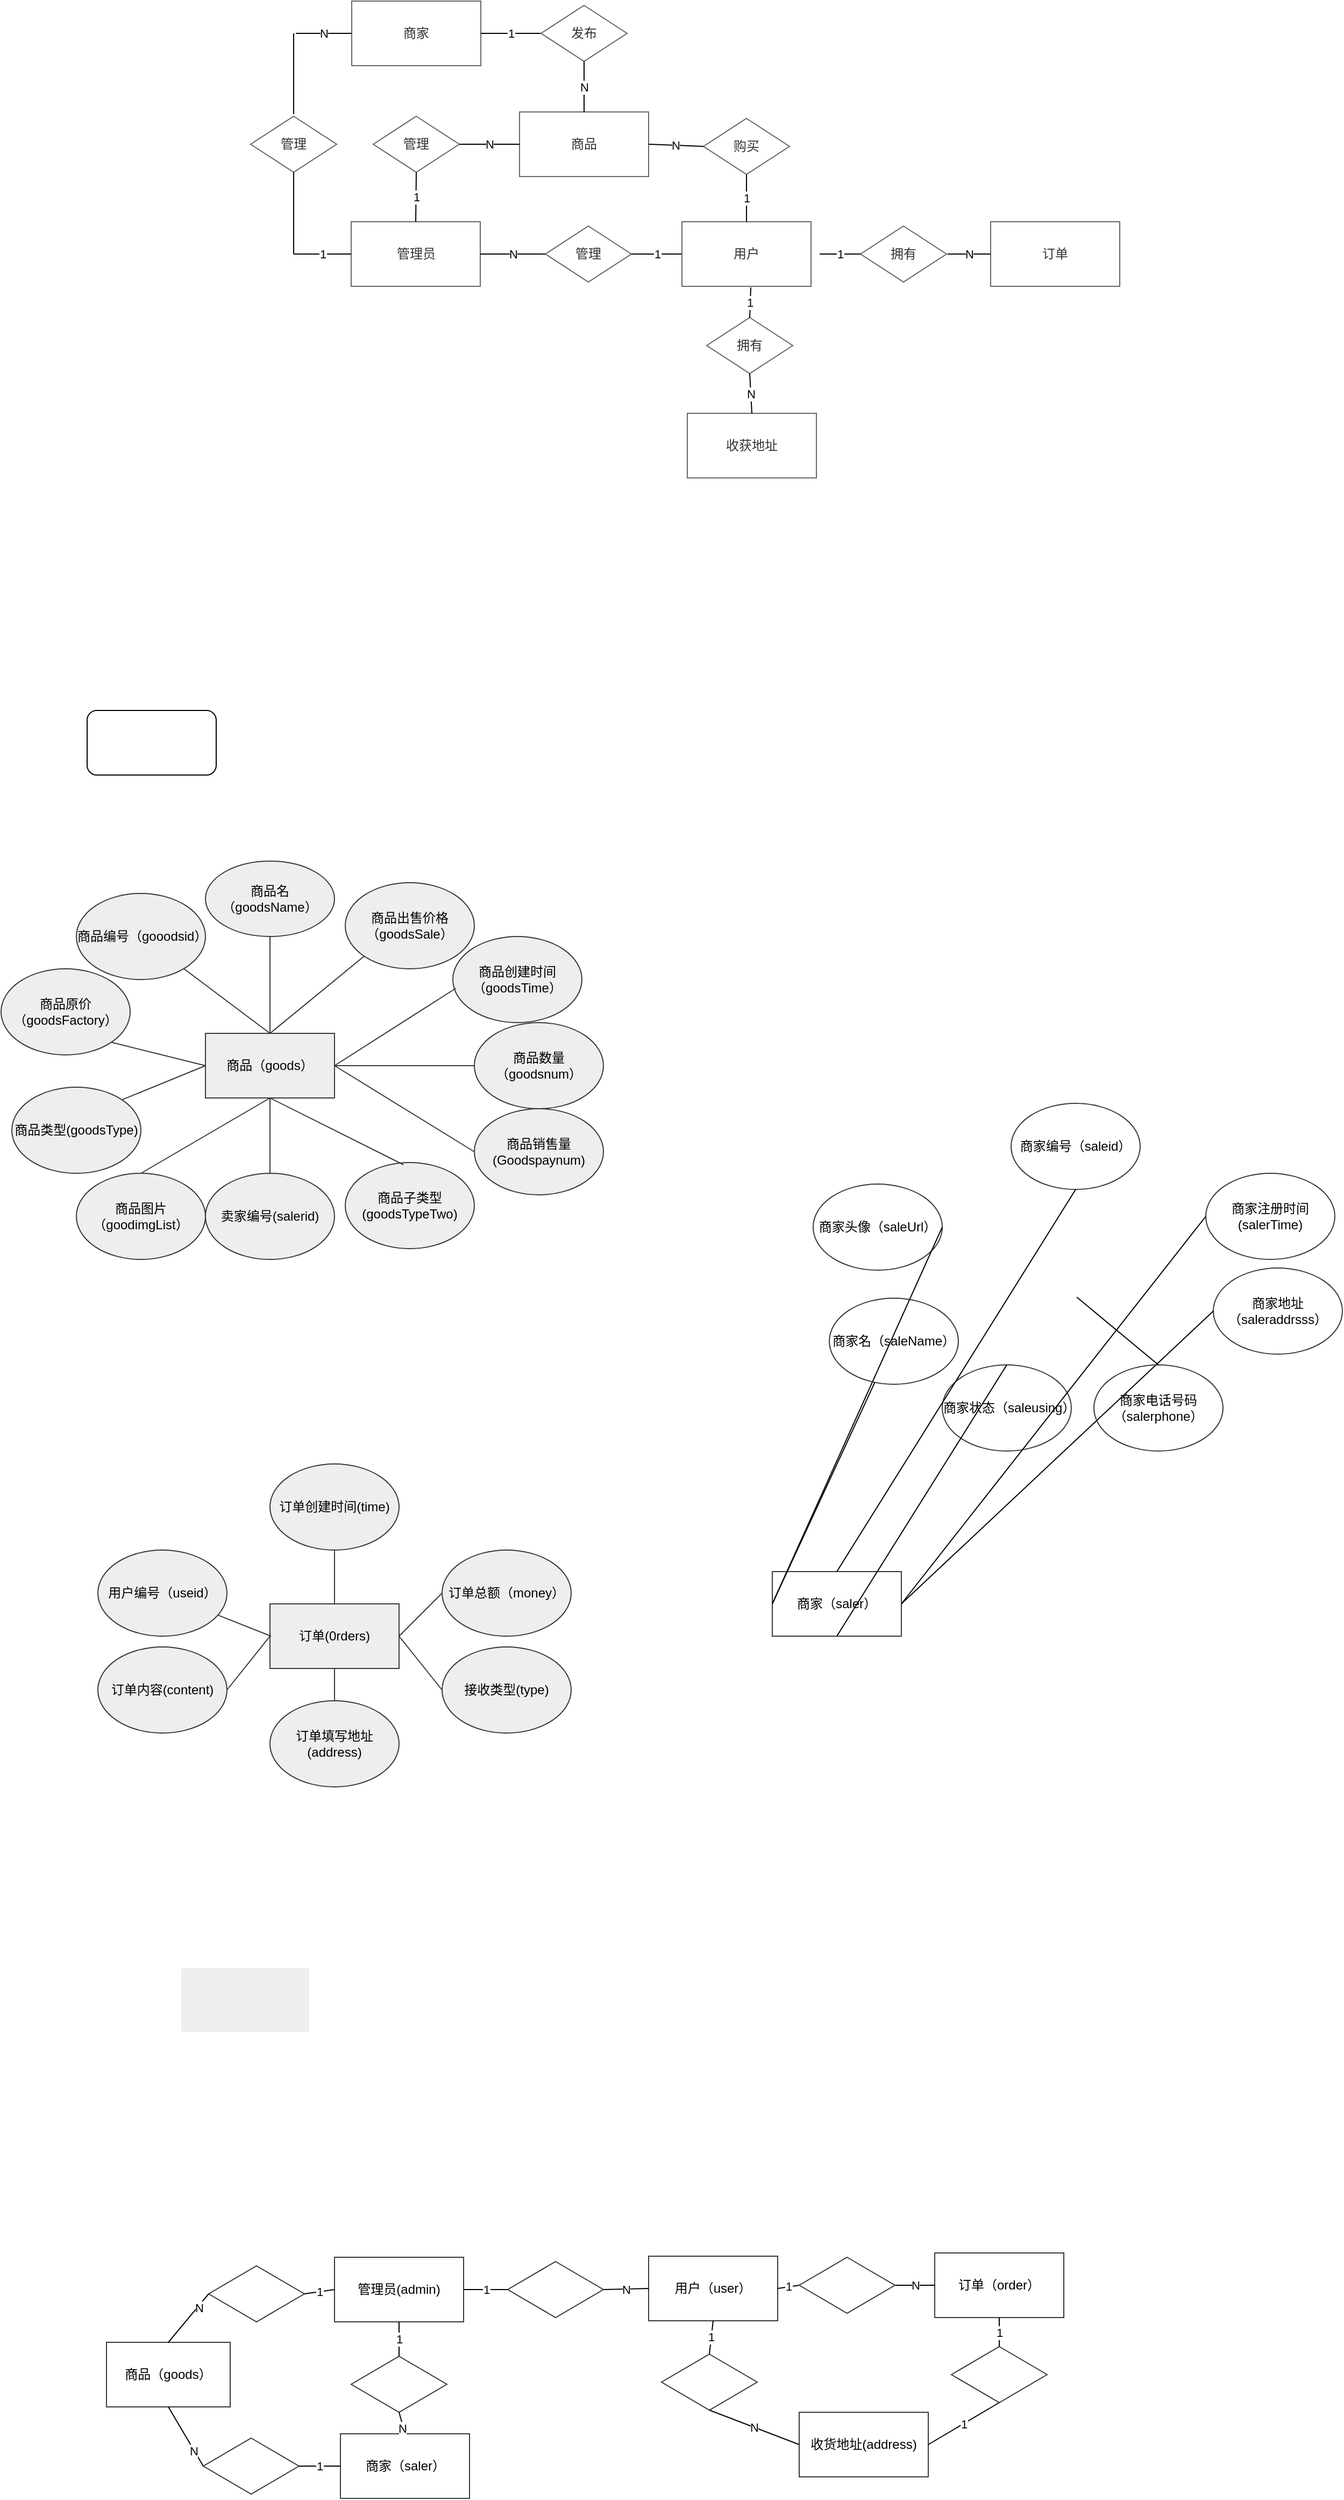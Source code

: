 <mxfile>
    <diagram id="AfOaJva0soYfYB4O5fnT" name="第 1 页">
        <mxGraphModel dx="1163" dy="1450" grid="0" gridSize="10" guides="1" tooltips="1" connect="1" arrows="1" fold="1" page="0" pageScale="1" pageWidth="827" pageHeight="1169" background="#FFFFFF" math="0" shadow="0">
            <root>
                <mxCell id="0"/>
                <mxCell id="1" parent="0"/>
                <mxCell id="2" value="" style="rounded=1;whiteSpace=wrap;html=1;" parent="1" vertex="1">
                    <mxGeometry x="200" y="50" width="120" height="60" as="geometry"/>
                </mxCell>
                <mxCell id="3" value="商品（goods）" style="rounded=0;whiteSpace=wrap;html=1;fillColor=#eeeeee;strokeColor=#36393d;fontColor=#000000;" parent="1" vertex="1">
                    <mxGeometry x="310" y="350" width="120" height="60" as="geometry"/>
                </mxCell>
                <mxCell id="4" value="商品原价（goodsFactory）" style="ellipse;whiteSpace=wrap;html=1;fillColor=#eeeeee;strokeColor=#36393d;fontColor=#000000;" parent="1" vertex="1">
                    <mxGeometry x="120" y="290" width="120" height="80" as="geometry"/>
                </mxCell>
                <mxCell id="5" value="商品名（goodsName）" style="ellipse;whiteSpace=wrap;html=1;fillColor=#eeeeee;strokeColor=#36393d;fontColor=#000000;" parent="1" vertex="1">
                    <mxGeometry x="310" y="190" width="120" height="70" as="geometry"/>
                </mxCell>
                <mxCell id="6" value="商品销售量(Goodspaynum)" style="ellipse;whiteSpace=wrap;html=1;fillColor=#eeeeee;strokeColor=#36393d;fontColor=#000000;" parent="1" vertex="1">
                    <mxGeometry x="560" y="420" width="120" height="80" as="geometry"/>
                </mxCell>
                <mxCell id="10" value="" style="endArrow=none;html=1;exitX=0.5;exitY=0;exitDx=0;exitDy=0;entryX=0.5;entryY=1;entryDx=0;entryDy=0;fillColor=#eeeeee;strokeColor=#36393d;fontColor=#000000;" parent="1" source="3" target="5" edge="1">
                    <mxGeometry width="50" height="50" relative="1" as="geometry">
                        <mxPoint x="320" y="360" as="sourcePoint"/>
                        <mxPoint x="370" y="310" as="targetPoint"/>
                    </mxGeometry>
                </mxCell>
                <mxCell id="11" value="" style="endArrow=none;html=1;entryX=0;entryY=0.5;entryDx=0;entryDy=0;fillColor=#eeeeee;strokeColor=#36393d;fontColor=#000000;" parent="1" target="6" edge="1">
                    <mxGeometry width="50" height="50" relative="1" as="geometry">
                        <mxPoint x="430" y="380" as="sourcePoint"/>
                        <mxPoint x="480" y="330" as="targetPoint"/>
                    </mxGeometry>
                </mxCell>
                <mxCell id="12" value="" style="endArrow=none;html=1;entryX=0;entryY=0.5;entryDx=0;entryDy=0;exitX=1;exitY=1;exitDx=0;exitDy=0;fillColor=#eeeeee;strokeColor=#36393d;fontColor=#000000;" parent="1" source="4" target="3" edge="1">
                    <mxGeometry width="50" height="50" relative="1" as="geometry">
                        <mxPoint x="270" y="380" as="sourcePoint"/>
                        <mxPoint x="320" y="330" as="targetPoint"/>
                    </mxGeometry>
                </mxCell>
                <mxCell id="13" value="商品图片（goodimgList）" style="ellipse;whiteSpace=wrap;html=1;fillColor=#eeeeee;strokeColor=#36393d;fontColor=#000000;" parent="1" vertex="1">
                    <mxGeometry x="190" y="480" width="120" height="80" as="geometry"/>
                </mxCell>
                <mxCell id="14" value="" style="endArrow=none;html=1;entryX=0.5;entryY=1;entryDx=0;entryDy=0;exitX=0.5;exitY=0;exitDx=0;exitDy=0;fillColor=#eeeeee;strokeColor=#36393d;fontColor=#000000;" parent="1" source="13" target="3" edge="1">
                    <mxGeometry width="50" height="50" relative="1" as="geometry">
                        <mxPoint x="364" y="457" as="sourcePoint"/>
                        <mxPoint x="440" y="280" as="targetPoint"/>
                    </mxGeometry>
                </mxCell>
                <mxCell id="24" value="卖家编号(salerid)" style="ellipse;whiteSpace=wrap;html=1;fillColor=#eeeeee;strokeColor=#36393d;fontColor=#000000;" parent="1" vertex="1">
                    <mxGeometry x="310" y="480" width="120" height="80" as="geometry"/>
                </mxCell>
                <mxCell id="25" value="" style="endArrow=none;html=1;fillColor=#eeeeee;strokeColor=#36393d;fontColor=#000000;" parent="1" source="24" edge="1">
                    <mxGeometry width="50" height="50" relative="1" as="geometry">
                        <mxPoint x="400" y="460" as="sourcePoint"/>
                        <mxPoint x="370" y="410" as="targetPoint"/>
                    </mxGeometry>
                </mxCell>
                <mxCell id="26" value="商品编号（gooodsid）" style="ellipse;whiteSpace=wrap;html=1;fillColor=#eeeeee;strokeColor=#36393d;fontColor=#000000;" parent="1" vertex="1">
                    <mxGeometry x="190" y="220" width="120" height="80" as="geometry"/>
                </mxCell>
                <mxCell id="27" value="" style="endArrow=none;html=1;fillColor=#eeeeee;strokeColor=#36393d;fontColor=#000000;" parent="1" source="26" edge="1">
                    <mxGeometry width="50" height="50" relative="1" as="geometry">
                        <mxPoint x="290" y="370" as="sourcePoint"/>
                        <mxPoint x="370" y="350" as="targetPoint"/>
                    </mxGeometry>
                </mxCell>
                <mxCell id="28" value="商品出售价格（goodsSale）" style="ellipse;whiteSpace=wrap;html=1;shadow=0;fillColor=#eeeeee;strokeColor=#36393d;fontColor=#000000;" parent="1" vertex="1">
                    <mxGeometry x="440" y="210" width="120" height="80" as="geometry"/>
                </mxCell>
                <mxCell id="29" value="" style="endArrow=none;html=1;exitX=0.5;exitY=0;exitDx=0;exitDy=0;entryX=0;entryY=1;entryDx=0;entryDy=0;fillColor=#eeeeee;strokeColor=#36393d;fontColor=#000000;" parent="1" source="3" target="28" edge="1">
                    <mxGeometry width="50" height="50" relative="1" as="geometry">
                        <mxPoint x="420" y="370" as="sourcePoint"/>
                        <mxPoint x="470" y="320" as="targetPoint"/>
                    </mxGeometry>
                </mxCell>
                <mxCell id="30" value="商品类型(goodsType)" style="ellipse;whiteSpace=wrap;html=1;fillColor=#eeeeee;strokeColor=#36393d;fontColor=#000000;" parent="1" vertex="1">
                    <mxGeometry x="130" y="400" width="120" height="80" as="geometry"/>
                </mxCell>
                <mxCell id="31" value="商品子类型(goodsTypeTwo)" style="ellipse;whiteSpace=wrap;html=1;fillColor=#eeeeee;strokeColor=#36393d;fontColor=#000000;" parent="1" vertex="1">
                    <mxGeometry x="440" y="470" width="120" height="80" as="geometry"/>
                </mxCell>
                <mxCell id="32" value="" style="endArrow=none;html=1;exitX=1;exitY=0;exitDx=0;exitDy=0;entryX=0;entryY=0.5;entryDx=0;entryDy=0;fillColor=#eeeeee;strokeColor=#36393d;fontColor=#000000;" parent="1" source="30" target="3" edge="1">
                    <mxGeometry width="50" height="50" relative="1" as="geometry">
                        <mxPoint x="240" y="450" as="sourcePoint"/>
                        <mxPoint x="290" y="400" as="targetPoint"/>
                    </mxGeometry>
                </mxCell>
                <mxCell id="33" value="" style="endArrow=none;html=1;exitX=0.45;exitY=0.025;exitDx=0;exitDy=0;exitPerimeter=0;fillColor=#eeeeee;strokeColor=#36393d;fontColor=#000000;" parent="1" source="31" edge="1">
                    <mxGeometry width="50" height="50" relative="1" as="geometry">
                        <mxPoint x="390" y="370" as="sourcePoint"/>
                        <mxPoint x="370" y="410" as="targetPoint"/>
                    </mxGeometry>
                </mxCell>
                <mxCell id="34" value="商品数量（goodsnum）" style="ellipse;whiteSpace=wrap;html=1;fillColor=#eeeeee;strokeColor=#36393d;fontColor=#000000;" parent="1" vertex="1">
                    <mxGeometry x="560" y="340" width="120" height="80" as="geometry"/>
                </mxCell>
                <mxCell id="35" value="商品创建时间（goodsTime）" style="ellipse;whiteSpace=wrap;html=1;fillColor=#eeeeee;strokeColor=#36393d;fontColor=#000000;" parent="1" vertex="1">
                    <mxGeometry x="540" y="260" width="120" height="80" as="geometry"/>
                </mxCell>
                <mxCell id="37" value="" style="endArrow=none;html=1;entryX=0;entryY=0.5;entryDx=0;entryDy=0;exitX=1;exitY=0.5;exitDx=0;exitDy=0;fillColor=#eeeeee;strokeColor=#36393d;fontColor=#000000;" parent="1" source="3" target="34" edge="1">
                    <mxGeometry width="50" height="50" relative="1" as="geometry">
                        <mxPoint x="390" y="360" as="sourcePoint"/>
                        <mxPoint x="440" y="310" as="targetPoint"/>
                    </mxGeometry>
                </mxCell>
                <mxCell id="38" value="" style="endArrow=none;html=1;entryX=0.025;entryY=0.6;entryDx=0;entryDy=0;entryPerimeter=0;exitX=1;exitY=0.5;exitDx=0;exitDy=0;fillColor=#eeeeee;strokeColor=#36393d;fontColor=#000000;" parent="1" source="3" target="35" edge="1">
                    <mxGeometry width="50" height="50" relative="1" as="geometry">
                        <mxPoint x="390" y="360" as="sourcePoint"/>
                        <mxPoint x="440" y="310" as="targetPoint"/>
                    </mxGeometry>
                </mxCell>
                <mxCell id="39" value="订单(0rders)" style="rounded=0;whiteSpace=wrap;html=1;fillColor=#eeeeee;strokeColor=#36393d;fontColor=#000000;" parent="1" vertex="1">
                    <mxGeometry x="370" y="880" width="120" height="60" as="geometry"/>
                </mxCell>
                <mxCell id="40" value="订单内容(content)" style="ellipse;whiteSpace=wrap;html=1;fillColor=#eeeeee;strokeColor=#36393d;fontColor=#000000;" parent="1" vertex="1">
                    <mxGeometry x="210" y="920" width="120" height="80" as="geometry"/>
                </mxCell>
                <mxCell id="41" value="订单填写地址(address)" style="ellipse;whiteSpace=wrap;html=1;fillColor=#eeeeee;strokeColor=#36393d;fontColor=#000000;" parent="1" vertex="1">
                    <mxGeometry x="370" y="970" width="120" height="80" as="geometry"/>
                </mxCell>
                <mxCell id="42" value="接收类型(type)" style="ellipse;whiteSpace=wrap;html=1;fillColor=#eeeeee;strokeColor=#36393d;fontColor=#000000;" parent="1" vertex="1">
                    <mxGeometry x="530" y="920" width="120" height="80" as="geometry"/>
                </mxCell>
                <mxCell id="44" value="订单创建时间(time)" style="ellipse;whiteSpace=wrap;html=1;fillColor=#eeeeee;strokeColor=#36393d;fontColor=#000000;" parent="1" vertex="1">
                    <mxGeometry x="370" y="750" width="120" height="80" as="geometry"/>
                </mxCell>
                <mxCell id="45" value="" style="endArrow=none;html=1;exitX=1;exitY=0.5;exitDx=0;exitDy=0;entryX=0;entryY=0.5;entryDx=0;entryDy=0;fillColor=#eeeeee;strokeColor=#36393d;fontColor=#000000;" parent="1" source="40" target="39" edge="1">
                    <mxGeometry width="50" height="50" relative="1" as="geometry">
                        <mxPoint x="370" y="950" as="sourcePoint"/>
                        <mxPoint x="420" y="900" as="targetPoint"/>
                    </mxGeometry>
                </mxCell>
                <mxCell id="46" value="" style="endArrow=none;html=1;entryX=0.5;entryY=1;entryDx=0;entryDy=0;fillColor=#eeeeee;strokeColor=#36393d;fontColor=#000000;" parent="1" target="39" edge="1">
                    <mxGeometry width="50" height="50" relative="1" as="geometry">
                        <mxPoint x="430" y="970" as="sourcePoint"/>
                        <mxPoint x="430" y="950" as="targetPoint"/>
                    </mxGeometry>
                </mxCell>
                <mxCell id="47" value="" style="endArrow=none;html=1;entryX=0.5;entryY=1;entryDx=0;entryDy=0;fillColor=#eeeeee;strokeColor=#36393d;fontColor=#000000;" parent="1" target="44" edge="1">
                    <mxGeometry width="50" height="50" relative="1" as="geometry">
                        <mxPoint x="430" y="880" as="sourcePoint"/>
                        <mxPoint x="380" y="820" as="targetPoint"/>
                    </mxGeometry>
                </mxCell>
                <mxCell id="48" value="" style="endArrow=none;html=1;exitX=0;exitY=0.5;exitDx=0;exitDy=0;entryX=1;entryY=0.5;entryDx=0;entryDy=0;fillColor=#eeeeee;strokeColor=#36393d;fontColor=#000000;" parent="1" source="42" target="39" edge="1">
                    <mxGeometry width="50" height="50" relative="1" as="geometry">
                        <mxPoint x="370" y="950" as="sourcePoint"/>
                        <mxPoint x="420" y="900" as="targetPoint"/>
                    </mxGeometry>
                </mxCell>
                <mxCell id="49" value="用户编号（useid）" style="ellipse;whiteSpace=wrap;html=1;fillColor=#eeeeee;strokeColor=#36393d;fontColor=#000000;" parent="1" vertex="1">
                    <mxGeometry x="210" y="830" width="120" height="80" as="geometry"/>
                </mxCell>
                <mxCell id="50" value="订单总额（money）" style="ellipse;whiteSpace=wrap;html=1;fillColor=#eeeeee;strokeColor=#36393d;fontColor=#000000;" parent="1" vertex="1">
                    <mxGeometry x="530" y="830" width="120" height="80" as="geometry"/>
                </mxCell>
                <mxCell id="51" value="" style="endArrow=none;html=1;fillColor=#eeeeee;strokeColor=#36393d;fontColor=#000000;" parent="1" source="49" edge="1">
                    <mxGeometry width="50" height="50" relative="1" as="geometry">
                        <mxPoint x="320" y="900" as="sourcePoint"/>
                        <mxPoint x="371" y="910" as="targetPoint"/>
                    </mxGeometry>
                </mxCell>
                <mxCell id="52" value="" style="endArrow=none;html=1;exitX=1;exitY=0.5;exitDx=0;exitDy=0;entryX=0;entryY=0.5;entryDx=0;entryDy=0;fillColor=#eeeeee;strokeColor=#36393d;fontColor=#000000;" parent="1" source="39" target="50" edge="1">
                    <mxGeometry width="50" height="50" relative="1" as="geometry">
                        <mxPoint x="500" y="910" as="sourcePoint"/>
                        <mxPoint x="550" y="860" as="targetPoint"/>
                    </mxGeometry>
                </mxCell>
                <mxCell id="53" value="商家（saler）" style="rounded=0;whiteSpace=wrap;html=1;shadow=0;strokeColor=#36393d;fontColor=#000000;fillColor=none;" parent="1" vertex="1">
                    <mxGeometry x="837" y="850" width="120" height="60" as="geometry"/>
                </mxCell>
                <mxCell id="54" value="商家头像（saleUrl）" style="ellipse;whiteSpace=wrap;html=1;shadow=0;strokeColor=#36393d;fontColor=#000000;fillColor=none;" parent="1" vertex="1">
                    <mxGeometry x="875" y="490" width="120" height="80" as="geometry"/>
                </mxCell>
                <mxCell id="55" value="商家状态（saleusing）" style="ellipse;whiteSpace=wrap;html=1;shadow=0;strokeColor=#36393d;fontColor=#000000;fillColor=none;" parent="1" vertex="1">
                    <mxGeometry x="995" y="658" width="120" height="80" as="geometry"/>
                </mxCell>
                <mxCell id="56" value="商家编号（saleid）" style="ellipse;whiteSpace=wrap;html=1;shadow=0;strokeColor=#36393d;fontColor=#000000;fillColor=none;" parent="1" vertex="1">
                    <mxGeometry x="1059" y="415" width="120" height="80" as="geometry"/>
                </mxCell>
                <mxCell id="57" value="商家注册时间(salerTime)" style="ellipse;whiteSpace=wrap;html=1;shadow=0;strokeColor=#36393d;fontColor=#000000;fillColor=none;" parent="1" vertex="1">
                    <mxGeometry x="1240" y="480" width="120" height="80" as="geometry"/>
                </mxCell>
                <mxCell id="59" value="" style="endArrow=none;html=1;fontColor=#000000;exitX=1;exitY=0.5;exitDx=0;exitDy=0;entryX=0;entryY=0.5;entryDx=0;entryDy=0;strokeColor=#000000;" parent="1" source="54" target="53" edge="1">
                    <mxGeometry width="50" height="50" relative="1" as="geometry">
                        <mxPoint x="991" y="534" as="sourcePoint"/>
                        <mxPoint x="1041" y="484" as="targetPoint"/>
                    </mxGeometry>
                </mxCell>
                <mxCell id="60" value="" style="endArrow=none;html=1;fontColor=#000000;exitX=0.5;exitY=0;exitDx=0;exitDy=0;entryX=0.5;entryY=1;entryDx=0;entryDy=0;strokeColor=#000000;" parent="1" source="55" target="53" edge="1">
                    <mxGeometry width="50" height="50" relative="1" as="geometry">
                        <mxPoint x="981.0" y="572" as="sourcePoint"/>
                        <mxPoint x="1069" y="574" as="targetPoint"/>
                    </mxGeometry>
                </mxCell>
                <mxCell id="62" value="" style="endArrow=none;html=1;fontColor=#000000;exitX=0.5;exitY=1;exitDx=0;exitDy=0;entryX=0.5;entryY=0;entryDx=0;entryDy=0;strokeColor=#000000;" parent="1" source="56" target="53" edge="1">
                    <mxGeometry width="50" height="50" relative="1" as="geometry">
                        <mxPoint x="1001.0" y="592" as="sourcePoint"/>
                        <mxPoint x="1089" y="594" as="targetPoint"/>
                    </mxGeometry>
                </mxCell>
                <mxCell id="63" value="" style="endArrow=none;html=1;fontColor=#000000;exitX=0;exitY=0.5;exitDx=0;exitDy=0;entryX=1;entryY=0.5;entryDx=0;entryDy=0;strokeColor=#000000;" parent="1" source="57" target="53" edge="1">
                    <mxGeometry width="50" height="50" relative="1" as="geometry">
                        <mxPoint x="1011.0" y="602" as="sourcePoint"/>
                        <mxPoint x="1099" y="604" as="targetPoint"/>
                    </mxGeometry>
                </mxCell>
                <mxCell id="64" value="商家地址（saleraddrsss）" style="ellipse;whiteSpace=wrap;html=1;shadow=0;strokeColor=#36393d;fontColor=#000000;fillColor=none;" parent="1" vertex="1">
                    <mxGeometry x="1247" y="568" width="120" height="80" as="geometry"/>
                </mxCell>
                <mxCell id="65" value="商家名（saleName）" style="ellipse;whiteSpace=wrap;html=1;shadow=0;strokeColor=#36393d;fontColor=#000000;fillColor=none;" parent="1" vertex="1">
                    <mxGeometry x="890" y="596" width="120" height="80" as="geometry"/>
                </mxCell>
                <mxCell id="66" value="" style="endArrow=none;html=1;fontColor=#000000;exitX=0;exitY=0.5;exitDx=0;exitDy=0;strokeColor=#000000;" parent="1" source="53" target="65" edge="1">
                    <mxGeometry width="50" height="50" relative="1" as="geometry">
                        <mxPoint x="1056" y="587" as="sourcePoint"/>
                        <mxPoint x="991" y="652" as="targetPoint"/>
                    </mxGeometry>
                </mxCell>
                <mxCell id="67" value="" style="endArrow=none;html=1;fontColor=#000000;exitX=0;exitY=0.5;exitDx=0;exitDy=0;entryX=1;entryY=0.5;entryDx=0;entryDy=0;strokeColor=#000000;" parent="1" source="64" target="53" edge="1">
                    <mxGeometry width="50" height="50" relative="1" as="geometry">
                        <mxPoint x="1264" y="519" as="sourcePoint"/>
                        <mxPoint x="1199" y="584" as="targetPoint"/>
                    </mxGeometry>
                </mxCell>
                <mxCell id="68" value="商家电话号码（salerphone）" style="ellipse;whiteSpace=wrap;html=1;shadow=0;strokeColor=#36393d;fontColor=#000000;fillColor=none;" parent="1" vertex="1">
                    <mxGeometry x="1136" y="658" width="120" height="80" as="geometry"/>
                </mxCell>
                <mxCell id="69" value="" style="endArrow=none;html=1;fontColor=#000000;exitX=0.5;exitY=0;exitDx=0;exitDy=0;strokeColor=#000000;" parent="1" source="68" edge="1">
                    <mxGeometry width="50" height="50" relative="1" as="geometry">
                        <mxPoint x="1065" y="668" as="sourcePoint"/>
                        <mxPoint x="1120" y="595" as="targetPoint"/>
                    </mxGeometry>
                </mxCell>
                <mxCell id="70" value="" style="rounded=0;whiteSpace=wrap;html=1;fillColor=#EEEEEE;strokeColor=#FFFFFF;" parent="1" vertex="1">
                    <mxGeometry x="287" y="1218" width="120" height="60" as="geometry"/>
                </mxCell>
                <mxCell id="71" value="商家（saler）" style="rounded=0;whiteSpace=wrap;html=1;shadow=0;strokeColor=#36393d;fontColor=#000000;fillColor=none;" parent="1" vertex="1">
                    <mxGeometry x="435.5" y="1651" width="120" height="60" as="geometry"/>
                </mxCell>
                <mxCell id="72" value="订单（order）" style="rounded=0;whiteSpace=wrap;html=1;shadow=0;strokeColor=#36393d;fontColor=#000000;fillColor=none;" parent="1" vertex="1">
                    <mxGeometry x="988" y="1483" width="120" height="60" as="geometry"/>
                </mxCell>
                <mxCell id="73" value="收货地址(address)" style="rounded=0;whiteSpace=wrap;html=1;shadow=0;strokeColor=#36393d;fontColor=#000000;fillColor=none;" parent="1" vertex="1">
                    <mxGeometry x="862" y="1631" width="120" height="60" as="geometry"/>
                </mxCell>
                <mxCell id="74" value="用户（user）" style="rounded=0;whiteSpace=wrap;html=1;shadow=0;strokeColor=#36393d;fontColor=#000000;fillColor=none;" parent="1" vertex="1">
                    <mxGeometry x="722" y="1486" width="120" height="60" as="geometry"/>
                </mxCell>
                <mxCell id="75" value="管理员(admin)" style="rounded=0;whiteSpace=wrap;html=1;shadow=0;strokeColor=#36393d;fontColor=#000000;fillColor=none;" parent="1" vertex="1">
                    <mxGeometry x="430" y="1487" width="120" height="60" as="geometry"/>
                </mxCell>
                <mxCell id="76" value="商品（goods）" style="rounded=0;whiteSpace=wrap;html=1;shadow=0;strokeColor=#36393d;fontColor=#000000;fillColor=none;" parent="1" vertex="1">
                    <mxGeometry x="218" y="1566" width="115" height="60" as="geometry"/>
                </mxCell>
                <mxCell id="77" value="" style="rhombus;whiteSpace=wrap;html=1;strokeColor=#36393d;fillColor=#FFFFFF;" parent="1" vertex="1">
                    <mxGeometry x="308" y="1655" width="89" height="52" as="geometry"/>
                </mxCell>
                <mxCell id="79" value="N" style="endArrow=none;html=1;entryX=0;entryY=0.5;entryDx=0;entryDy=0;exitX=1;exitY=0.5;exitDx=0;exitDy=0;" parent="1" source="87" target="72" edge="1">
                    <mxGeometry width="50" height="50" relative="1" as="geometry">
                        <mxPoint x="686" y="1706" as="sourcePoint"/>
                        <mxPoint x="736" y="1656" as="targetPoint"/>
                    </mxGeometry>
                </mxCell>
                <mxCell id="80" value="1" style="endArrow=none;html=1;entryX=1;entryY=0.5;entryDx=0;entryDy=0;exitX=0;exitY=0.5;exitDx=0;exitDy=0;" parent="1" source="87" target="74" edge="1">
                    <mxGeometry width="50" height="50" relative="1" as="geometry">
                        <mxPoint x="686" y="1706" as="sourcePoint"/>
                        <mxPoint x="736" y="1656" as="targetPoint"/>
                    </mxGeometry>
                </mxCell>
                <mxCell id="81" value="1" style="endArrow=none;html=1;exitX=0;exitY=0.5;exitDx=0;exitDy=0;entryX=1;entryY=0.5;entryDx=0;entryDy=0;" parent="1" source="71" target="77" edge="1">
                    <mxGeometry width="50" height="50" relative="1" as="geometry">
                        <mxPoint x="324" y="1773" as="sourcePoint"/>
                        <mxPoint x="374" y="1723" as="targetPoint"/>
                    </mxGeometry>
                </mxCell>
                <mxCell id="82" value="" style="endArrow=none;html=1;exitX=0.5;exitY=1;exitDx=0;exitDy=0;entryX=0;entryY=0.5;entryDx=0;entryDy=0;" parent="1" source="76" target="77" edge="1">
                    <mxGeometry width="50" height="50" relative="1" as="geometry">
                        <mxPoint x="347" y="1661" as="sourcePoint"/>
                        <mxPoint x="426" y="1661" as="targetPoint"/>
                    </mxGeometry>
                </mxCell>
                <mxCell id="83" value="N" style="edgeLabel;html=1;align=center;verticalAlign=middle;resizable=0;points=[];" parent="82" vertex="1" connectable="0">
                    <mxGeometry x="0.474" y="-1" relative="1" as="geometry">
                        <mxPoint as="offset"/>
                    </mxGeometry>
                </mxCell>
                <mxCell id="84" value="" style="rhombus;whiteSpace=wrap;html=1;strokeColor=#36393d;fillColor=#FFFFFF;" parent="1" vertex="1">
                    <mxGeometry x="591" y="1491" width="89" height="52" as="geometry"/>
                </mxCell>
                <mxCell id="85" value="" style="rhombus;whiteSpace=wrap;html=1;strokeColor=#36393d;fillColor=#FFFFFF;" parent="1" vertex="1">
                    <mxGeometry x="734" y="1577" width="89" height="52" as="geometry"/>
                </mxCell>
                <mxCell id="86" value="" style="rhombus;whiteSpace=wrap;html=1;strokeColor=#36393d;fillColor=#FFFFFF;" parent="1" vertex="1">
                    <mxGeometry x="1003.5" y="1570" width="89" height="52" as="geometry"/>
                </mxCell>
                <mxCell id="87" value="" style="rhombus;whiteSpace=wrap;html=1;strokeColor=#36393d;fillColor=#FFFFFF;" parent="1" vertex="1">
                    <mxGeometry x="862" y="1487" width="89" height="52" as="geometry"/>
                </mxCell>
                <mxCell id="89" value="1" style="endArrow=none;html=1;entryX=1;entryY=0.5;entryDx=0;entryDy=0;exitX=0.5;exitY=1;exitDx=0;exitDy=0;" parent="1" source="86" target="73" edge="1">
                    <mxGeometry width="50" height="50" relative="1" as="geometry">
                        <mxPoint x="666" y="1542" as="sourcePoint"/>
                        <mxPoint x="634.5" y="1542" as="targetPoint"/>
                    </mxGeometry>
                </mxCell>
                <mxCell id="90" value="1" style="endArrow=none;html=1;entryX=0.5;entryY=0;entryDx=0;entryDy=0;exitX=0.5;exitY=1;exitDx=0;exitDy=0;" parent="1" source="72" target="86" edge="1">
                    <mxGeometry width="50" height="50" relative="1" as="geometry">
                        <mxPoint x="676" y="1552" as="sourcePoint"/>
                        <mxPoint x="644.5" y="1552" as="targetPoint"/>
                    </mxGeometry>
                </mxCell>
                <mxCell id="92" value="N" style="endArrow=none;html=1;entryX=0;entryY=0.5;entryDx=0;entryDy=0;exitX=0.5;exitY=1;exitDx=0;exitDy=0;" parent="1" source="85" target="73" edge="1">
                    <mxGeometry width="50" height="50" relative="1" as="geometry">
                        <mxPoint x="755" y="1542" as="sourcePoint"/>
                        <mxPoint x="787" y="1542" as="targetPoint"/>
                    </mxGeometry>
                </mxCell>
                <mxCell id="93" value="1" style="endArrow=none;html=1;entryX=0.5;entryY=0;entryDx=0;entryDy=0;exitX=0.5;exitY=1;exitDx=0;exitDy=0;" parent="1" source="74" target="85" edge="1">
                    <mxGeometry width="50" height="50" relative="1" as="geometry">
                        <mxPoint x="666" y="1542" as="sourcePoint"/>
                        <mxPoint x="634.5" y="1542" as="targetPoint"/>
                    </mxGeometry>
                </mxCell>
                <mxCell id="94" value="1" style="endArrow=none;html=1;entryX=1;entryY=0.5;entryDx=0;entryDy=0;exitX=0;exitY=0.5;exitDx=0;exitDy=0;" parent="1" source="84" target="75" edge="1">
                    <mxGeometry width="50" height="50" relative="1" as="geometry">
                        <mxPoint x="574.5" y="1572" as="sourcePoint"/>
                        <mxPoint x="574.5" y="1605" as="targetPoint"/>
                    </mxGeometry>
                </mxCell>
                <mxCell id="95" value="N" style="endArrow=none;html=1;entryX=0;entryY=0.5;entryDx=0;entryDy=0;exitX=1;exitY=0.5;exitDx=0;exitDy=0;" parent="1" source="84" target="74" edge="1">
                    <mxGeometry width="50" height="50" relative="1" as="geometry">
                        <mxPoint x="574.5" y="1657" as="sourcePoint"/>
                        <mxPoint x="670" y="1681" as="targetPoint"/>
                    </mxGeometry>
                </mxCell>
                <mxCell id="96" value="" style="rhombus;whiteSpace=wrap;html=1;strokeColor=#36393d;fillColor=#FFFFFF;" parent="1" vertex="1">
                    <mxGeometry x="313" y="1495" width="89" height="52" as="geometry"/>
                </mxCell>
                <mxCell id="98" value="" style="rhombus;whiteSpace=wrap;html=1;strokeColor=#36393d;fillColor=#FFFFFF;" parent="1" vertex="1">
                    <mxGeometry x="445.5" y="1579" width="89" height="52" as="geometry"/>
                </mxCell>
                <mxCell id="100" value="1" style="endArrow=none;html=1;exitX=0.5;exitY=0;exitDx=0;exitDy=0;entryX=0.5;entryY=1;entryDx=0;entryDy=0;" parent="1" source="98" target="75" edge="1">
                    <mxGeometry width="50" height="50" relative="1" as="geometry">
                        <mxPoint x="465.5" y="1687" as="sourcePoint"/>
                        <mxPoint x="419" y="1689" as="targetPoint"/>
                    </mxGeometry>
                </mxCell>
                <mxCell id="101" value="" style="endArrow=none;html=1;exitX=0.5;exitY=1;exitDx=0;exitDy=0;entryX=0.5;entryY=0;entryDx=0;entryDy=0;" parent="1" source="98" target="71" edge="1">
                    <mxGeometry width="50" height="50" relative="1" as="geometry">
                        <mxPoint x="280" y="1622" as="sourcePoint"/>
                        <mxPoint x="330" y="1689" as="targetPoint"/>
                    </mxGeometry>
                </mxCell>
                <mxCell id="102" value="N" style="edgeLabel;html=1;align=center;verticalAlign=middle;resizable=0;points=[];" parent="101" vertex="1" connectable="0">
                    <mxGeometry x="0.474" y="-1" relative="1" as="geometry">
                        <mxPoint as="offset"/>
                    </mxGeometry>
                </mxCell>
                <mxCell id="105" value="1" style="endArrow=none;html=1;exitX=0;exitY=0.5;exitDx=0;exitDy=0;entryX=1;entryY=0.5;entryDx=0;entryDy=0;" parent="1" source="75" target="96" edge="1">
                    <mxGeometry width="50" height="50" relative="1" as="geometry">
                        <mxPoint x="500" y="1589" as="sourcePoint"/>
                        <mxPoint x="500" y="1557" as="targetPoint"/>
                    </mxGeometry>
                </mxCell>
                <mxCell id="108" value="" style="endArrow=none;html=1;exitX=0.5;exitY=0;exitDx=0;exitDy=0;entryX=0;entryY=0.5;entryDx=0;entryDy=0;" parent="1" source="76" target="96" edge="1">
                    <mxGeometry width="50" height="50" relative="1" as="geometry">
                        <mxPoint x="285.5" y="1636" as="sourcePoint"/>
                        <mxPoint x="330" y="1689" as="targetPoint"/>
                    </mxGeometry>
                </mxCell>
                <mxCell id="109" value="N" style="edgeLabel;html=1;align=center;verticalAlign=middle;resizable=0;points=[];" parent="108" vertex="1" connectable="0">
                    <mxGeometry x="0.474" y="-1" relative="1" as="geometry">
                        <mxPoint as="offset"/>
                    </mxGeometry>
                </mxCell>
                <mxCell id="110" value="管理员" style="rounded=0;whiteSpace=wrap;html=1;strokeColor=#666666;fontColor=#333333;fillColor=#FFFFFF;gradientColor=#FFFFFF;" vertex="1" parent="1">
                    <mxGeometry x="445.5" y="-404" width="120" height="60" as="geometry"/>
                </mxCell>
                <mxCell id="112" value="管理" style="rhombus;whiteSpace=wrap;html=1;strokeColor=#666666;fontColor=#333333;labelBackgroundColor=#ffffff;labelBorderColor=#FFFFFF;fillColor=#FFFFFF;" vertex="1" parent="1">
                    <mxGeometry x="626" y="-400" width="80" height="52" as="geometry"/>
                </mxCell>
                <mxCell id="113" value="N" style="endArrow=none;html=1;exitX=1;exitY=0.5;exitDx=0;exitDy=0;entryX=0;entryY=0.5;entryDx=0;entryDy=0;strokeColor=#000000;labelBackgroundColor=#FFFFFF;fontColor=#000000;" edge="1" parent="1" source="110" target="112">
                    <mxGeometry width="50" height="50" relative="1" as="geometry">
                        <mxPoint x="686" y="-211" as="sourcePoint"/>
                        <mxPoint x="736" y="-261" as="targetPoint"/>
                    </mxGeometry>
                </mxCell>
                <mxCell id="114" value="1" style="endArrow=none;html=1;exitX=1;exitY=0.5;exitDx=0;exitDy=0;strokeColor=#000000;labelBackgroundColor=#FFFFFF;fontColor=#000000;entryX=0;entryY=0.5;entryDx=0;entryDy=0;" edge="1" parent="1" source="112" target="115">
                    <mxGeometry width="50" height="50" relative="1" as="geometry">
                        <mxPoint x="570" y="-366" as="sourcePoint"/>
                        <mxPoint x="784" y="-376" as="targetPoint"/>
                    </mxGeometry>
                </mxCell>
                <mxCell id="115" value="用户" style="rounded=0;whiteSpace=wrap;html=1;strokeColor=#666666;fontColor=#333333;fillColor=#FFFFFF;gradientColor=#FFFFFF;" vertex="1" parent="1">
                    <mxGeometry x="753" y="-404" width="120" height="60" as="geometry"/>
                </mxCell>
                <mxCell id="116" value="商家" style="rounded=0;whiteSpace=wrap;html=1;strokeColor=#666666;fontColor=#333333;fillColor=#FFFFFF;gradientColor=#FFFFFF;" vertex="1" parent="1">
                    <mxGeometry x="446" y="-609" width="120" height="60" as="geometry"/>
                </mxCell>
                <mxCell id="117" value="订单" style="rounded=0;whiteSpace=wrap;html=1;strokeColor=#666666;fontColor=#333333;fillColor=#FFFFFF;gradientColor=#FFFFFF;" vertex="1" parent="1">
                    <mxGeometry x="1040" y="-404" width="120" height="60" as="geometry"/>
                </mxCell>
                <mxCell id="118" value="收获地址" style="rounded=0;whiteSpace=wrap;html=1;strokeColor=#666666;fontColor=#333333;fillColor=#FFFFFF;gradientColor=#FFFFFF;" vertex="1" parent="1">
                    <mxGeometry x="758" y="-226" width="120" height="60" as="geometry"/>
                </mxCell>
                <mxCell id="119" value="商品" style="rounded=0;whiteSpace=wrap;html=1;strokeColor=#666666;fontColor=#333333;fillColor=#FFFFFF;gradientColor=#FFFFFF;" vertex="1" parent="1">
                    <mxGeometry x="602" y="-506" width="120" height="60" as="geometry"/>
                </mxCell>
                <mxCell id="121" value="拥有" style="rhombus;whiteSpace=wrap;html=1;strokeColor=#666666;fontColor=#333333;labelBackgroundColor=#ffffff;labelBorderColor=#FFFFFF;fillColor=#FFFFFF;" vertex="1" parent="1">
                    <mxGeometry x="776" y="-315" width="80" height="52" as="geometry"/>
                </mxCell>
                <mxCell id="122" value="管理" style="rhombus;whiteSpace=wrap;html=1;strokeColor=#666666;fontColor=#333333;labelBackgroundColor=#ffffff;labelBorderColor=#FFFFFF;fillColor=#FFFFFF;" vertex="1" parent="1">
                    <mxGeometry x="466" y="-502" width="80" height="52" as="geometry"/>
                </mxCell>
                <mxCell id="123" value="购买" style="rhombus;whiteSpace=wrap;html=1;strokeColor=#666666;fontColor=#333333;labelBackgroundColor=#ffffff;labelBorderColor=#FFFFFF;fillColor=#FFFFFF;" vertex="1" parent="1">
                    <mxGeometry x="773" y="-500" width="80" height="52" as="geometry"/>
                </mxCell>
                <mxCell id="124" value="拥有" style="rhombus;whiteSpace=wrap;html=1;strokeColor=#666666;fontColor=#333333;labelBackgroundColor=#ffffff;labelBorderColor=#FFFFFF;fillColor=#FFFFFF;" vertex="1" parent="1">
                    <mxGeometry x="919" y="-400" width="80" height="52" as="geometry"/>
                </mxCell>
                <mxCell id="126" value="管理" style="rhombus;whiteSpace=wrap;html=1;strokeColor=#666666;fontColor=#333333;labelBackgroundColor=#ffffff;labelBorderColor=#FFFFFF;fillColor=#FFFFFF;" vertex="1" parent="1">
                    <mxGeometry x="352" y="-502" width="80" height="52" as="geometry"/>
                </mxCell>
                <mxCell id="127" value="1" style="endArrow=none;html=1;exitX=0;exitY=0.5;exitDx=0;exitDy=0;strokeColor=#000000;labelBackgroundColor=#FFFFFF;fontColor=#000000;" edge="1" parent="1" source="124">
                    <mxGeometry width="50" height="50" relative="1" as="geometry">
                        <mxPoint x="716" y="-364" as="sourcePoint"/>
                        <mxPoint x="881" y="-374" as="targetPoint"/>
                    </mxGeometry>
                </mxCell>
                <mxCell id="128" value="1" style="endArrow=none;html=1;exitX=0.5;exitY=0;exitDx=0;exitDy=0;strokeColor=#000000;labelBackgroundColor=#FFFFFF;fontColor=#000000;" edge="1" parent="1" source="121">
                    <mxGeometry width="50" height="50" relative="1" as="geometry">
                        <mxPoint x="726" y="-354" as="sourcePoint"/>
                        <mxPoint x="817" y="-343" as="targetPoint"/>
                    </mxGeometry>
                </mxCell>
                <mxCell id="129" value="1" style="endArrow=none;html=1;exitX=0;exitY=0.5;exitDx=0;exitDy=0;strokeColor=#000000;labelBackgroundColor=#FFFFFF;fontColor=#000000;" edge="1" parent="1" source="110">
                    <mxGeometry width="50" height="50" relative="1" as="geometry">
                        <mxPoint x="736" y="-344" as="sourcePoint"/>
                        <mxPoint x="392" y="-374" as="targetPoint"/>
                    </mxGeometry>
                </mxCell>
                <mxCell id="130" value="N" style="endArrow=none;html=1;entryX=0;entryY=0.5;entryDx=0;entryDy=0;strokeColor=#000000;labelBackgroundColor=#FFFFFF;fontColor=#000000;" edge="1" parent="1" target="117">
                    <mxGeometry width="50" height="50" relative="1" as="geometry">
                        <mxPoint x="1000" y="-374" as="sourcePoint"/>
                        <mxPoint x="636" y="-364" as="targetPoint"/>
                    </mxGeometry>
                </mxCell>
                <mxCell id="131" value="N" style="endArrow=none;html=1;entryX=0;entryY=0.5;entryDx=0;entryDy=0;strokeColor=#000000;labelBackgroundColor=#FFFFFF;fontColor=#000000;exitX=1;exitY=0.5;exitDx=0;exitDy=0;" edge="1" parent="1" source="122" target="119">
                    <mxGeometry width="50" height="50" relative="1" as="geometry">
                        <mxPoint x="548" y="-521" as="sourcePoint"/>
                        <mxPoint x="596" y="-521.5" as="targetPoint"/>
                    </mxGeometry>
                </mxCell>
                <mxCell id="132" value="N" style="endArrow=none;html=1;strokeColor=#000000;labelBackgroundColor=#FFFFFF;fontColor=#000000;entryX=0;entryY=0.5;entryDx=0;entryDy=0;" edge="1" parent="1" target="116">
                    <mxGeometry width="50" height="50" relative="1" as="geometry">
                        <mxPoint x="394" y="-579" as="sourcePoint"/>
                        <mxPoint x="455" y="-579" as="targetPoint"/>
                    </mxGeometry>
                </mxCell>
                <mxCell id="133" value="1" style="endArrow=none;html=1;exitX=1;exitY=0.5;exitDx=0;exitDy=0;strokeColor=#000000;labelBackgroundColor=#FFFFFF;fontColor=#000000;entryX=0;entryY=0.5;entryDx=0;entryDy=0;" edge="1" parent="1" source="116" target="137">
                    <mxGeometry width="50" height="50" relative="1" as="geometry">
                        <mxPoint x="716" y="-364" as="sourcePoint"/>
                        <mxPoint x="330" y="-638" as="targetPoint"/>
                    </mxGeometry>
                </mxCell>
                <mxCell id="134" value="1" style="endArrow=none;html=1;exitX=0.5;exitY=0;exitDx=0;exitDy=0;strokeColor=#000000;labelBackgroundColor=#FFFFFF;fontColor=#000000;entryX=0.5;entryY=1;entryDx=0;entryDy=0;" edge="1" parent="1" source="110" target="122">
                    <mxGeometry width="50" height="50" relative="1" as="geometry">
                        <mxPoint x="726" y="-354" as="sourcePoint"/>
                        <mxPoint x="778" y="-354" as="targetPoint"/>
                    </mxGeometry>
                </mxCell>
                <mxCell id="137" value="发布" style="rhombus;whiteSpace=wrap;html=1;strokeColor=#666666;fontColor=#333333;labelBackgroundColor=#ffffff;labelBorderColor=#FFFFFF;fillColor=#FFFFFF;" vertex="1" parent="1">
                    <mxGeometry x="622" y="-605" width="80" height="52" as="geometry"/>
                </mxCell>
                <mxCell id="138" value="N" style="endArrow=none;html=1;exitX=0.5;exitY=0;exitDx=0;exitDy=0;entryX=0.5;entryY=1;entryDx=0;entryDy=0;strokeColor=#000000;labelBackgroundColor=#FFFFFF;fontColor=#000000;" edge="1" parent="1" source="118" target="121">
                    <mxGeometry width="50" height="50" relative="1" as="geometry">
                        <mxPoint x="580" y="-364" as="sourcePoint"/>
                        <mxPoint x="636" y="-364" as="targetPoint"/>
                    </mxGeometry>
                </mxCell>
                <mxCell id="139" value="1" style="endArrow=none;html=1;exitX=0.5;exitY=1;exitDx=0;exitDy=0;strokeColor=#000000;labelBackgroundColor=#FFFFFF;fontColor=#000000;entryX=0.5;entryY=0;entryDx=0;entryDy=0;" edge="1" parent="1" source="123" target="115">
                    <mxGeometry width="50" height="50" relative="1" as="geometry">
                        <mxPoint x="716" y="-364" as="sourcePoint"/>
                        <mxPoint x="763" y="-364" as="targetPoint"/>
                    </mxGeometry>
                </mxCell>
                <mxCell id="140" value="N" style="endArrow=none;html=1;entryX=0;entryY=0.5;entryDx=0;entryDy=0;strokeColor=#000000;labelBackgroundColor=#FFFFFF;fontColor=#000000;exitX=1;exitY=0.5;exitDx=0;exitDy=0;" edge="1" parent="1" source="119" target="123">
                    <mxGeometry width="50" height="50" relative="1" as="geometry">
                        <mxPoint x="558" y="-511" as="sourcePoint"/>
                        <mxPoint x="612" y="-511" as="targetPoint"/>
                    </mxGeometry>
                </mxCell>
                <mxCell id="141" value="N" style="endArrow=none;html=1;exitX=0.5;exitY=0;exitDx=0;exitDy=0;strokeColor=#000000;labelBackgroundColor=#FFFFFF;fontColor=#000000;entryX=0.5;entryY=1;entryDx=0;entryDy=0;" edge="1" parent="1" source="119" target="137">
                    <mxGeometry width="50" height="50" relative="1" as="geometry">
                        <mxPoint x="342" y="-475" as="sourcePoint"/>
                        <mxPoint x="461.83" y="-539" as="targetPoint"/>
                    </mxGeometry>
                </mxCell>
                <mxCell id="142" value="" style="endArrow=none;html=1;labelBackgroundColor=#FFFFFF;fontColor=#000000;strokeColor=#000000;entryX=0.5;entryY=1;entryDx=0;entryDy=0;" edge="1" parent="1" target="126">
                    <mxGeometry width="50" height="50" relative="1" as="geometry">
                        <mxPoint x="392" y="-374" as="sourcePoint"/>
                        <mxPoint x="736" y="-461" as="targetPoint"/>
                    </mxGeometry>
                </mxCell>
                <mxCell id="143" value="" style="endArrow=none;html=1;labelBackgroundColor=#FFFFFF;fontColor=#000000;strokeColor=#000000;entryX=0.5;entryY=0;entryDx=0;entryDy=0;" edge="1" parent="1">
                    <mxGeometry width="50" height="50" relative="1" as="geometry">
                        <mxPoint x="392" y="-579" as="sourcePoint"/>
                        <mxPoint x="392" y="-504" as="targetPoint"/>
                    </mxGeometry>
                </mxCell>
            </root>
        </mxGraphModel>
    </diagram>
</mxfile>